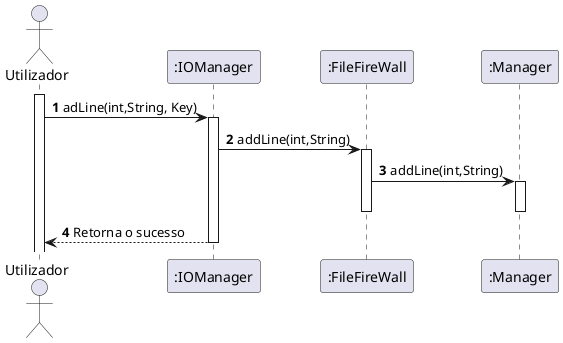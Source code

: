 @startuml

actor "Utilizador" as u
participant ":IOManager" as io
participant ":FileFireWall" as fw
participant ":Manager" as manager
autonumber
activate u
u->io:adLine(int,String, Key)
activate io
io->fw:addLine(int,String)
activate fw
fw->manager:addLine(int,String)
activate manager
deactivate
deactivate
io-->u:Retorna o sucesso
deactivate
@enduml